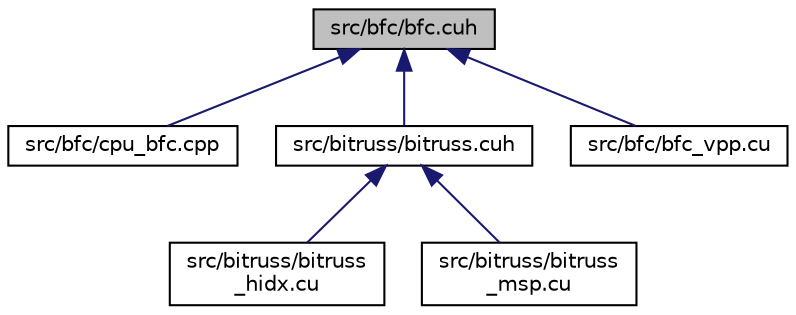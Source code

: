 digraph "src/bfc/bfc.cuh"
{
 // LATEX_PDF_SIZE
  edge [fontname="Helvetica",fontsize="10",labelfontname="Helvetica",labelfontsize="10"];
  node [fontname="Helvetica",fontsize="10",shape=record];
  Node1 [label="src/bfc/bfc.cuh",height=0.2,width=0.4,color="black", fillcolor="grey75", style="filled", fontcolor="black",tooltip="Header file for Butterfly Counting algorithms."];
  Node1 -> Node2 [dir="back",color="midnightblue",fontsize="10",style="solid",fontname="Helvetica"];
  Node2 [label="src/bfc/cpu_bfc.cpp",height=0.2,width=0.4,color="black", fillcolor="white", style="filled",URL="$cpu__bfc_8cpp.html",tooltip="Butterfly counting with vertex priority on CPU."];
  Node1 -> Node3 [dir="back",color="midnightblue",fontsize="10",style="solid",fontname="Helvetica"];
  Node3 [label="src/bitruss/bitruss.cuh",height=0.2,width=0.4,color="black", fillcolor="white", style="filled",URL="$bitruss_8cuh.html",tooltip="Header file for Bitruss algorithms."];
  Node3 -> Node4 [dir="back",color="midnightblue",fontsize="10",style="solid",fontname="Helvetica"];
  Node4 [label="src/bitruss/bitruss\l_hidx.cu",height=0.2,width=0.4,color="black", fillcolor="white", style="filled",URL="$bitruss__hidx_8cu.html",tooltip="Header file for Bitruss algorithms with h-index."];
  Node3 -> Node5 [dir="back",color="midnightblue",fontsize="10",style="solid",fontname="Helvetica"];
  Node5 [label="src/bitruss/bitruss\l_msp.cu",height=0.2,width=0.4,color="black", fillcolor="white", style="filled",URL="$bitruss__msp_8cu.html",tooltip="Header file for Bitruss algorithms with peeling approach."];
  Node1 -> Node6 [dir="back",color="midnightblue",fontsize="10",style="solid",fontname="Helvetica"];
  Node6 [label="src/bfc/bfc_vpp.cu",height=0.2,width=0.4,color="black", fillcolor="white", style="filled",URL="$bfc__vpp_8cu.html",tooltip="Butterfly counting with vertex priority on GPU."];
}
